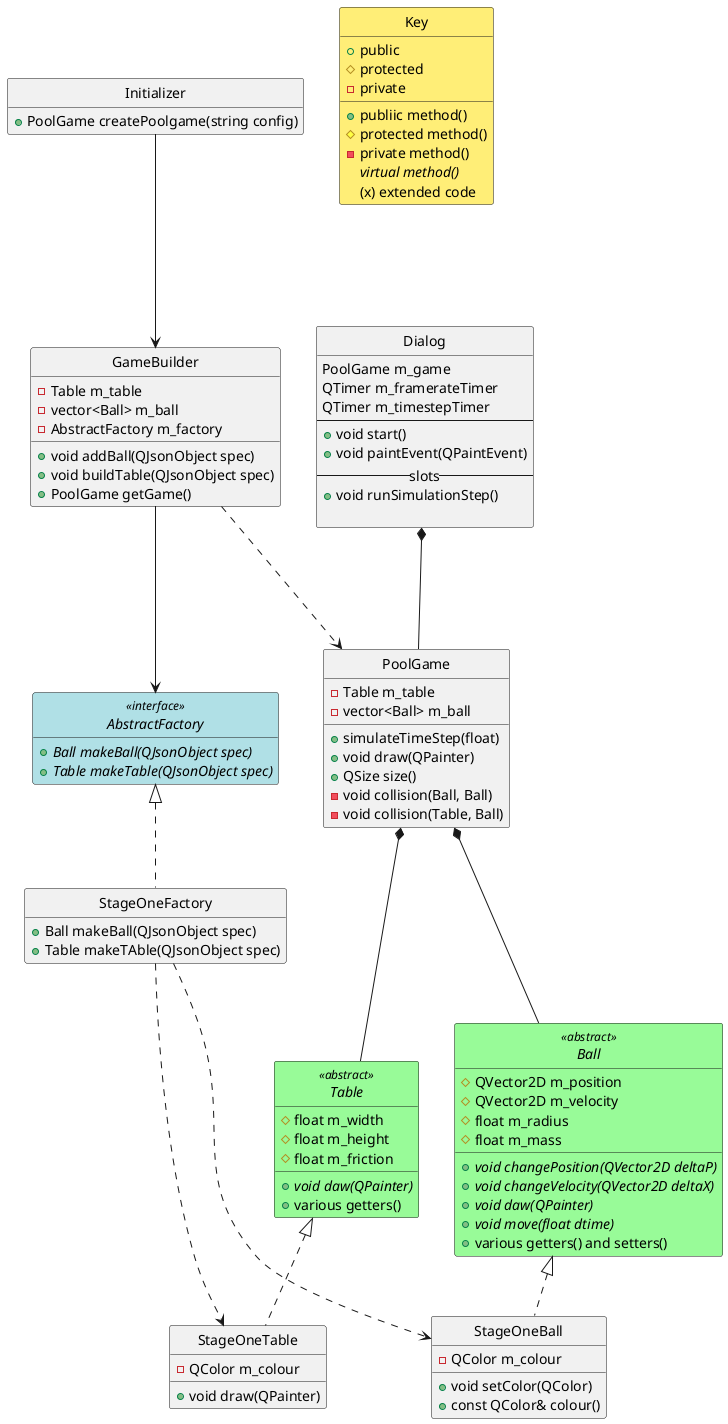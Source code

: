 @startuml

interface AbstractFactory <<interface>> {
    +{abstract} Ball makeBall(QJsonObject spec)
    +{abstract} Table makeTable(QJsonObject spec)
}

class StageOneFactory {
    +Ball makeBall(QJsonObject spec)
    +Table makeTAble(QJsonObject spec)
}

class GameBuilder {
    -Table m_table
    -vector<Ball> m_ball
    -AbstractFactory m_factory
    
    +void addBall(QJsonObject spec)
    +void buildTable(QJsonObject spec)
    +PoolGame getGame()
}

class Initializer {
    +PoolGame createPoolgame(string config)
}

class Dialog {
    PoolGame m_game
    QTimer m_framerateTimer
    QTimer m_timestepTimer
    --
    +void start()
    +void paintEvent(QPaintEvent)
    --slots--
    +void runSimulationStep()
    
}

class PoolGame {
    -Table m_table
    -vector<Ball> m_ball

    +simulateTimeStep(float)
    +void draw(QPainter)
    +QSize size()
    -void collision(Ball, Ball)
    -void collision(Table, Ball)
}

abstract class Ball <<abstract>> {
    #QVector2D m_position
    #QVector2D m_velocity
    #float m_radius
    #float m_mass
    
    +{abstract} void changePosition(QVector2D deltaP)
    +{abstract} void changeVelocity(QVector2D deltaX)
    +{abstract} void daw(QPainter)
    +{abstract} void move(float dtime)
    +various getters() and setters()
}

abstract class Table <<abstract>> {
    #float m_width
    #float m_height
    #float m_friction
    
    +{abstract} void daw(QPainter)
    +various getters()
}

class StageOneBall {
    -QColor m_colour
    
    +void setColor(QColor)
    +const QColor& colour()
}

class StageOneTable {
    -QColor m_colour
    +void draw(QPainter)
}


Initializer     --->    GameBuilder

GameBuilder     --->    AbstractFactory
GameBuilder     ...>    PoolGame

Dialog          *---    PoolGame
PoolGame        *---    Table
PoolGame        *---    Ball
Table           <|..    StageOneTable
Ball            <|..    StageOneBall

AbstractFactory <|..    StageOneFactory
StageOneFactory ...>    StageOneBall
StageOneFactory ...>    StageOneTable


class Key #ffee77 {
	+public
	#protected
	-private
	+publiic method()
	#protected method()
	-private method()
	{abstract} virtual method()
	(x) extended code
}

skinparam Class {
	BackgroundColor<<abstract>> PaleGreen
	BackgroundColor<<interface>> PowderBlue
}

hide circle
hide empty members

@enduml
